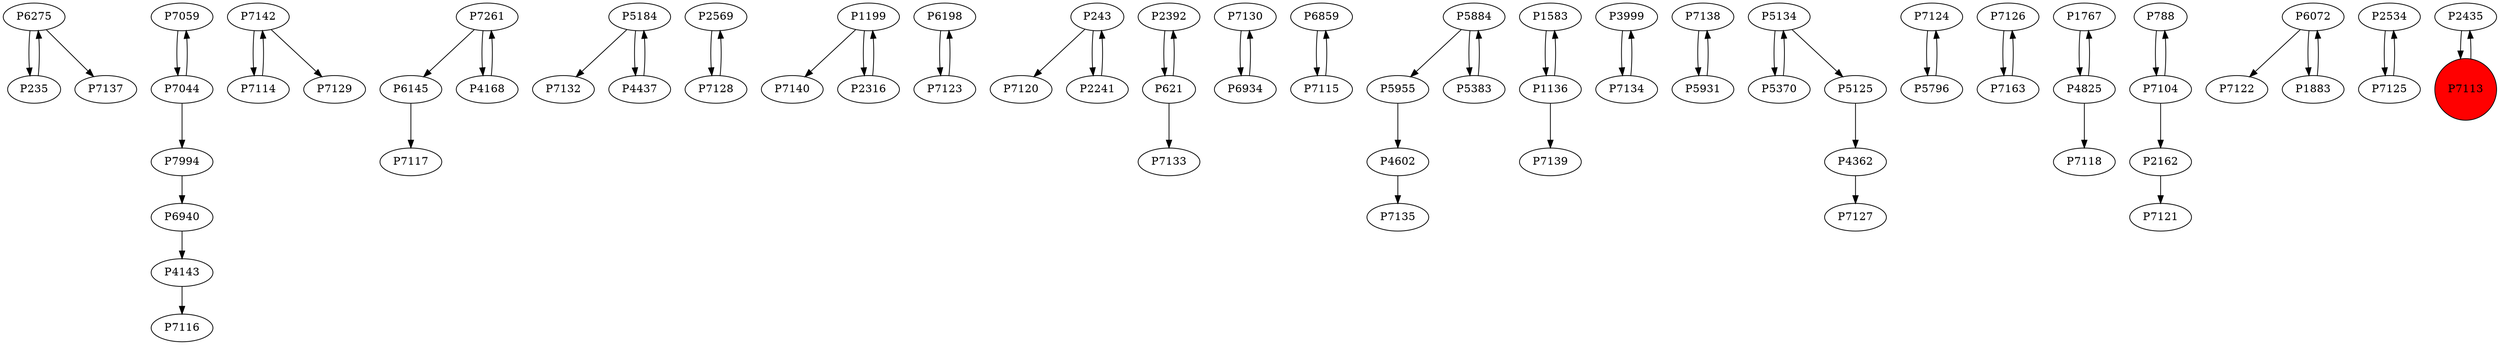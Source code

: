 digraph {
	P6275 -> P235
	P7059 -> P7044
	P7142 -> P7114
	P7261 -> P6145
	P5184 -> P7132
	P2569 -> P7128
	P7261 -> P4168
	P1199 -> P7140
	P7994 -> P6940
	P6198 -> P7123
	P4168 -> P7261
	P243 -> P7120
	P6145 -> P7117
	P2392 -> P621
	P7130 -> P6934
	P6859 -> P7115
	P5955 -> P4602
	P6275 -> P7137
	P1583 -> P1136
	P3999 -> P7134
	P7134 -> P3999
	P7138 -> P5931
	P5134 -> P5370
	P7124 -> P5796
	P4143 -> P7116
	P7123 -> P6198
	P1136 -> P7139
	P235 -> P6275
	P621 -> P7133
	P7126 -> P7163
	P7115 -> P6859
	P1767 -> P4825
	P6940 -> P4143
	P7142 -> P7129
	P5931 -> P7138
	P4602 -> P7135
	P243 -> P2241
	P5134 -> P5125
	P1199 -> P2316
	P5125 -> P4362
	P788 -> P7104
	P7044 -> P7059
	P6072 -> P7122
	P5184 -> P4437
	P5884 -> P5383
	P4362 -> P7127
	P2162 -> P7121
	P4825 -> P1767
	P6072 -> P1883
	P7163 -> P7126
	P7104 -> P2162
	P2241 -> P243
	P2316 -> P1199
	P7044 -> P7994
	P1883 -> P6072
	P7104 -> P788
	P7114 -> P7142
	P5796 -> P7124
	P2534 -> P7125
	P7125 -> P2534
	P5370 -> P5134
	P4437 -> P5184
	P5383 -> P5884
	P1136 -> P1583
	P621 -> P2392
	P7128 -> P2569
	P2435 -> P7113
	P6934 -> P7130
	P4825 -> P7118
	P5884 -> P5955
	P7113 -> P2435
	P7113 [shape=circle]
	P7113 [style=filled]
	P7113 [fillcolor=red]
}